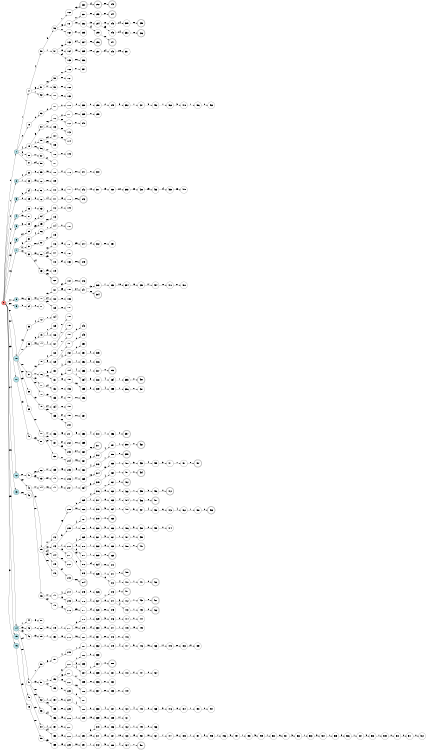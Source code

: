 digraph APTA {
__start0 [label="" shape="none"];

rankdir=LR;
size="8,5";

s0 [style="filled", color="black", fillcolor="#ff817b" shape="circle", label="0"];
s1 [style="filled", color="black", fillcolor="powderblue" shape="circle", label="1"];
s2 [style="filled", color="black", fillcolor="powderblue" shape="circle", label="2"];
s3 [style="filled", color="black", fillcolor="powderblue" shape="circle", label="3"];
s4 [style="filled", color="black", fillcolor="powderblue" shape="circle", label="4"];
s5 [style="filled", color="black", fillcolor="powderblue" shape="circle", label="5"];
s6 [style="filled", color="black", fillcolor="powderblue" shape="circle", label="6"];
s7 [style="filled", color="black", fillcolor="powderblue" shape="circle", label="7"];
s8 [style="filled", color="black", fillcolor="powderblue" shape="circle", label="8"];
s9 [style="filled", color="black", fillcolor="powderblue" shape="circle", label="9"];
s10 [style="filled", color="black", fillcolor="powderblue" shape="circle", label="10"];
s11 [style="filled", color="black", fillcolor="powderblue" shape="circle", label="11"];
s12 [style="filled", color="black", fillcolor="powderblue" shape="circle", label="12"];
s13 [style="filled", color="black", fillcolor="powderblue" shape="circle", label="13"];
s14 [style="filled", color="black", fillcolor="powderblue" shape="circle", label="14"];
s15 [style="filled", color="black", fillcolor="powderblue" shape="circle", label="15"];
s16 [style="filled", color="black", fillcolor="powderblue" shape="circle", label="16"];
s17 [style="filled", color="black", fillcolor="white" shape="circle", label="17"];
s18 [style="filled", color="black", fillcolor="white" shape="circle", label="18"];
s19 [style="filled", color="black", fillcolor="white" shape="circle", label="19"];
s20 [style="filled", color="black", fillcolor="white" shape="circle", label="20"];
s21 [style="filled", color="black", fillcolor="white" shape="circle", label="21"];
s22 [style="filled", color="black", fillcolor="white" shape="circle", label="22"];
s23 [style="filled", color="black", fillcolor="white" shape="circle", label="23"];
s24 [style="filled", color="black", fillcolor="white" shape="circle", label="24"];
s25 [style="filled", color="black", fillcolor="white" shape="circle", label="25"];
s26 [style="filled", color="black", fillcolor="white" shape="circle", label="26"];
s27 [style="filled", color="black", fillcolor="white" shape="circle", label="27"];
s28 [style="filled", color="black", fillcolor="white" shape="circle", label="28"];
s29 [style="filled", color="black", fillcolor="white" shape="circle", label="29"];
s30 [style="filled", color="black", fillcolor="white" shape="circle", label="30"];
s31 [style="filled", color="black", fillcolor="white" shape="circle", label="31"];
s32 [style="filled", color="black", fillcolor="white" shape="circle", label="32"];
s33 [style="filled", color="black", fillcolor="white" shape="circle", label="33"];
s34 [style="filled", color="black", fillcolor="white" shape="circle", label="34"];
s35 [style="filled", color="black", fillcolor="white" shape="circle", label="35"];
s36 [style="filled", color="black", fillcolor="white" shape="circle", label="36"];
s37 [style="rounded,filled", color="black", fillcolor="white" shape="doublecircle", label="37"];
s38 [style="filled", color="black", fillcolor="white" shape="circle", label="38"];
s39 [style="filled", color="black", fillcolor="white" shape="circle", label="39"];
s40 [style="filled", color="black", fillcolor="white" shape="circle", label="40"];
s41 [style="filled", color="black", fillcolor="white" shape="circle", label="41"];
s42 [style="filled", color="black", fillcolor="white" shape="circle", label="42"];
s43 [style="filled", color="black", fillcolor="white" shape="circle", label="43"];
s44 [style="filled", color="black", fillcolor="white" shape="circle", label="44"];
s45 [style="filled", color="black", fillcolor="white" shape="circle", label="45"];
s46 [style="filled", color="black", fillcolor="white" shape="circle", label="46"];
s47 [style="filled", color="black", fillcolor="white" shape="circle", label="47"];
s48 [style="filled", color="black", fillcolor="white" shape="circle", label="48"];
s49 [style="filled", color="black", fillcolor="white" shape="circle", label="49"];
s50 [style="filled", color="black", fillcolor="white" shape="circle", label="50"];
s51 [style="filled", color="black", fillcolor="white" shape="circle", label="51"];
s52 [style="filled", color="black", fillcolor="white" shape="circle", label="52"];
s53 [style="filled", color="black", fillcolor="white" shape="circle", label="53"];
s54 [style="filled", color="black", fillcolor="white" shape="circle", label="54"];
s55 [style="filled", color="black", fillcolor="white" shape="circle", label="55"];
s56 [style="filled", color="black", fillcolor="white" shape="circle", label="56"];
s57 [style="filled", color="black", fillcolor="white" shape="circle", label="57"];
s58 [style="filled", color="black", fillcolor="white" shape="circle", label="58"];
s59 [style="filled", color="black", fillcolor="white" shape="circle", label="59"];
s60 [style="filled", color="black", fillcolor="white" shape="circle", label="60"];
s61 [style="filled", color="black", fillcolor="white" shape="circle", label="61"];
s62 [style="filled", color="black", fillcolor="white" shape="circle", label="62"];
s63 [style="filled", color="black", fillcolor="white" shape="circle", label="63"];
s64 [style="filled", color="black", fillcolor="white" shape="circle", label="64"];
s65 [style="filled", color="black", fillcolor="white" shape="circle", label="65"];
s66 [style="filled", color="black", fillcolor="white" shape="circle", label="66"];
s67 [style="filled", color="black", fillcolor="white" shape="circle", label="67"];
s68 [style="filled", color="black", fillcolor="white" shape="circle", label="68"];
s69 [style="filled", color="black", fillcolor="white" shape="circle", label="69"];
s70 [style="filled", color="black", fillcolor="white" shape="circle", label="70"];
s71 [style="filled", color="black", fillcolor="white" shape="circle", label="71"];
s72 [style="filled", color="black", fillcolor="white" shape="circle", label="72"];
s73 [style="filled", color="black", fillcolor="white" shape="circle", label="73"];
s74 [style="filled", color="black", fillcolor="white" shape="circle", label="74"];
s75 [style="filled", color="black", fillcolor="white" shape="circle", label="75"];
s76 [style="filled", color="black", fillcolor="white" shape="circle", label="76"];
s77 [style="filled", color="black", fillcolor="white" shape="circle", label="77"];
s78 [style="filled", color="black", fillcolor="white" shape="circle", label="78"];
s79 [style="filled", color="black", fillcolor="white" shape="circle", label="79"];
s80 [style="filled", color="black", fillcolor="white" shape="circle", label="80"];
s81 [style="filled", color="black", fillcolor="white" shape="circle", label="81"];
s82 [style="filled", color="black", fillcolor="white" shape="circle", label="82"];
s83 [style="filled", color="black", fillcolor="white" shape="circle", label="83"];
s84 [style="filled", color="black", fillcolor="white" shape="circle", label="84"];
s85 [style="filled", color="black", fillcolor="white" shape="circle", label="85"];
s86 [style="filled", color="black", fillcolor="white" shape="circle", label="86"];
s87 [style="filled", color="black", fillcolor="white" shape="circle", label="87"];
s88 [style="filled", color="black", fillcolor="white" shape="circle", label="88"];
s89 [style="filled", color="black", fillcolor="white" shape="circle", label="89"];
s90 [style="filled", color="black", fillcolor="white" shape="circle", label="90"];
s91 [style="filled", color="black", fillcolor="white" shape="circle", label="91"];
s92 [style="filled", color="black", fillcolor="white" shape="circle", label="92"];
s93 [style="filled", color="black", fillcolor="white" shape="circle", label="93"];
s94 [style="filled", color="black", fillcolor="white" shape="circle", label="94"];
s95 [style="filled", color="black", fillcolor="white" shape="circle", label="95"];
s96 [style="filled", color="black", fillcolor="white" shape="circle", label="96"];
s97 [style="filled", color="black", fillcolor="white" shape="circle", label="97"];
s98 [style="filled", color="black", fillcolor="white" shape="circle", label="98"];
s99 [style="filled", color="black", fillcolor="white" shape="circle", label="99"];
s100 [style="filled", color="black", fillcolor="white" shape="circle", label="100"];
s101 [style="filled", color="black", fillcolor="white" shape="circle", label="101"];
s102 [style="filled", color="black", fillcolor="white" shape="circle", label="102"];
s103 [style="filled", color="black", fillcolor="white" shape="circle", label="103"];
s104 [style="filled", color="black", fillcolor="white" shape="circle", label="104"];
s105 [style="filled", color="black", fillcolor="white" shape="circle", label="105"];
s106 [style="filled", color="black", fillcolor="white" shape="circle", label="106"];
s107 [style="filled", color="black", fillcolor="white" shape="circle", label="107"];
s108 [style="filled", color="black", fillcolor="white" shape="circle", label="108"];
s109 [style="filled", color="black", fillcolor="white" shape="circle", label="109"];
s110 [style="filled", color="black", fillcolor="white" shape="circle", label="110"];
s111 [style="filled", color="black", fillcolor="white" shape="circle", label="111"];
s112 [style="filled", color="black", fillcolor="white" shape="circle", label="112"];
s113 [style="filled", color="black", fillcolor="white" shape="circle", label="113"];
s114 [style="filled", color="black", fillcolor="white" shape="circle", label="114"];
s115 [style="filled", color="black", fillcolor="white" shape="circle", label="115"];
s116 [style="filled", color="black", fillcolor="white" shape="circle", label="116"];
s117 [style="filled", color="black", fillcolor="white" shape="circle", label="117"];
s118 [style="filled", color="black", fillcolor="white" shape="circle", label="118"];
s119 [style="filled", color="black", fillcolor="white" shape="circle", label="119"];
s120 [style="rounded,filled", color="black", fillcolor="white" shape="doublecircle", label="120"];
s121 [style="filled", color="black", fillcolor="white" shape="circle", label="121"];
s122 [style="filled", color="black", fillcolor="white" shape="circle", label="122"];
s123 [style="filled", color="black", fillcolor="white" shape="circle", label="123"];
s124 [style="filled", color="black", fillcolor="white" shape="circle", label="124"];
s125 [style="filled", color="black", fillcolor="white" shape="circle", label="125"];
s126 [style="filled", color="black", fillcolor="white" shape="circle", label="126"];
s127 [style="filled", color="black", fillcolor="white" shape="circle", label="127"];
s128 [style="filled", color="black", fillcolor="white" shape="circle", label="128"];
s129 [style="filled", color="black", fillcolor="white" shape="circle", label="129"];
s130 [style="filled", color="black", fillcolor="white" shape="circle", label="130"];
s131 [style="filled", color="black", fillcolor="white" shape="circle", label="131"];
s132 [style="filled", color="black", fillcolor="white" shape="circle", label="132"];
s133 [style="filled", color="black", fillcolor="white" shape="circle", label="133"];
s134 [style="filled", color="black", fillcolor="white" shape="circle", label="134"];
s135 [style="filled", color="black", fillcolor="white" shape="circle", label="135"];
s136 [style="filled", color="black", fillcolor="white" shape="circle", label="136"];
s137 [style="filled", color="black", fillcolor="white" shape="circle", label="137"];
s138 [style="filled", color="black", fillcolor="white" shape="circle", label="138"];
s139 [style="filled", color="black", fillcolor="white" shape="circle", label="139"];
s140 [style="filled", color="black", fillcolor="white" shape="circle", label="140"];
s141 [style="filled", color="black", fillcolor="white" shape="circle", label="141"];
s142 [style="filled", color="black", fillcolor="white" shape="circle", label="142"];
s143 [style="filled", color="black", fillcolor="white" shape="circle", label="143"];
s144 [style="filled", color="black", fillcolor="white" shape="circle", label="144"];
s145 [style="filled", color="black", fillcolor="white" shape="circle", label="145"];
s146 [style="filled", color="black", fillcolor="white" shape="circle", label="146"];
s147 [style="filled", color="black", fillcolor="white" shape="circle", label="147"];
s148 [style="filled", color="black", fillcolor="white" shape="circle", label="148"];
s149 [style="filled", color="black", fillcolor="white" shape="circle", label="149"];
s150 [style="filled", color="black", fillcolor="white" shape="circle", label="150"];
s151 [style="filled", color="black", fillcolor="white" shape="circle", label="151"];
s152 [style="filled", color="black", fillcolor="white" shape="circle", label="152"];
s153 [style="filled", color="black", fillcolor="white" shape="circle", label="153"];
s154 [style="filled", color="black", fillcolor="white" shape="circle", label="154"];
s155 [style="filled", color="black", fillcolor="white" shape="circle", label="155"];
s156 [style="filled", color="black", fillcolor="white" shape="circle", label="156"];
s157 [style="filled", color="black", fillcolor="white" shape="circle", label="157"];
s158 [style="filled", color="black", fillcolor="white" shape="circle", label="158"];
s159 [style="filled", color="black", fillcolor="white" shape="circle", label="159"];
s160 [style="filled", color="black", fillcolor="white" shape="circle", label="160"];
s161 [style="filled", color="black", fillcolor="white" shape="circle", label="161"];
s162 [style="filled", color="black", fillcolor="white" shape="circle", label="162"];
s163 [style="filled", color="black", fillcolor="white" shape="circle", label="163"];
s164 [style="filled", color="black", fillcolor="white" shape="circle", label="164"];
s165 [style="filled", color="black", fillcolor="white" shape="circle", label="165"];
s166 [style="filled", color="black", fillcolor="white" shape="circle", label="166"];
s167 [style="filled", color="black", fillcolor="white" shape="circle", label="167"];
s168 [style="filled", color="black", fillcolor="white" shape="circle", label="168"];
s169 [style="filled", color="black", fillcolor="white" shape="circle", label="169"];
s170 [style="filled", color="black", fillcolor="white" shape="circle", label="170"];
s171 [style="filled", color="black", fillcolor="white" shape="circle", label="171"];
s172 [style="filled", color="black", fillcolor="white" shape="circle", label="172"];
s173 [style="filled", color="black", fillcolor="white" shape="circle", label="173"];
s174 [style="filled", color="black", fillcolor="white" shape="circle", label="174"];
s175 [style="filled", color="black", fillcolor="white" shape="circle", label="175"];
s176 [style="filled", color="black", fillcolor="white" shape="circle", label="176"];
s177 [style="filled", color="black", fillcolor="white" shape="circle", label="177"];
s178 [style="filled", color="black", fillcolor="white" shape="circle", label="178"];
s179 [style="filled", color="black", fillcolor="white" shape="circle", label="179"];
s180 [style="rounded,filled", color="black", fillcolor="white" shape="doublecircle", label="180"];
s181 [style="filled", color="black", fillcolor="white" shape="circle", label="181"];
s182 [style="filled", color="black", fillcolor="white" shape="circle", label="182"];
s183 [style="filled", color="black", fillcolor="white" shape="circle", label="183"];
s184 [style="filled", color="black", fillcolor="white" shape="circle", label="184"];
s185 [style="filled", color="black", fillcolor="white" shape="circle", label="185"];
s186 [style="filled", color="black", fillcolor="white" shape="circle", label="186"];
s187 [style="filled", color="black", fillcolor="white" shape="circle", label="187"];
s188 [style="filled", color="black", fillcolor="white" shape="circle", label="188"];
s189 [style="filled", color="black", fillcolor="white" shape="circle", label="189"];
s190 [style="filled", color="black", fillcolor="white" shape="circle", label="190"];
s191 [style="filled", color="black", fillcolor="white" shape="circle", label="191"];
s192 [style="filled", color="black", fillcolor="white" shape="circle", label="192"];
s193 [style="filled", color="black", fillcolor="white" shape="circle", label="193"];
s194 [style="filled", color="black", fillcolor="white" shape="circle", label="194"];
s195 [style="filled", color="black", fillcolor="white" shape="circle", label="195"];
s196 [style="filled", color="black", fillcolor="white" shape="circle", label="196"];
s197 [style="filled", color="black", fillcolor="white" shape="circle", label="197"];
s198 [style="filled", color="black", fillcolor="white" shape="circle", label="198"];
s199 [style="filled", color="black", fillcolor="white" shape="circle", label="199"];
s200 [style="filled", color="black", fillcolor="white" shape="circle", label="200"];
s201 [style="filled", color="black", fillcolor="white" shape="circle", label="201"];
s202 [style="filled", color="black", fillcolor="white" shape="circle", label="202"];
s203 [style="filled", color="black", fillcolor="white" shape="circle", label="203"];
s204 [style="filled", color="black", fillcolor="white" shape="circle", label="204"];
s205 [style="filled", color="black", fillcolor="white" shape="circle", label="205"];
s206 [style="filled", color="black", fillcolor="white" shape="circle", label="206"];
s207 [style="filled", color="black", fillcolor="white" shape="circle", label="207"];
s208 [style="filled", color="black", fillcolor="white" shape="circle", label="208"];
s209 [style="filled", color="black", fillcolor="white" shape="circle", label="209"];
s210 [style="filled", color="black", fillcolor="white" shape="circle", label="210"];
s211 [style="filled", color="black", fillcolor="white" shape="circle", label="211"];
s212 [style="filled", color="black", fillcolor="white" shape="circle", label="212"];
s213 [style="filled", color="black", fillcolor="white" shape="circle", label="213"];
s214 [style="filled", color="black", fillcolor="white" shape="circle", label="214"];
s215 [style="filled", color="black", fillcolor="white" shape="circle", label="215"];
s216 [style="filled", color="black", fillcolor="white" shape="circle", label="216"];
s217 [style="filled", color="black", fillcolor="white" shape="circle", label="217"];
s218 [style="filled", color="black", fillcolor="white" shape="circle", label="218"];
s219 [style="filled", color="black", fillcolor="white" shape="circle", label="219"];
s220 [style="filled", color="black", fillcolor="white" shape="circle", label="220"];
s221 [style="filled", color="black", fillcolor="white" shape="circle", label="221"];
s222 [style="filled", color="black", fillcolor="white" shape="circle", label="222"];
s223 [style="filled", color="black", fillcolor="white" shape="circle", label="223"];
s224 [style="filled", color="black", fillcolor="white" shape="circle", label="224"];
s225 [style="filled", color="black", fillcolor="white" shape="circle", label="225"];
s226 [style="filled", color="black", fillcolor="white" shape="circle", label="226"];
s227 [style="filled", color="black", fillcolor="white" shape="circle", label="227"];
s228 [style="filled", color="black", fillcolor="white" shape="circle", label="228"];
s229 [style="filled", color="black", fillcolor="white" shape="circle", label="229"];
s230 [style="rounded,filled", color="black", fillcolor="white" shape="doublecircle", label="230"];
s231 [style="filled", color="black", fillcolor="white" shape="circle", label="231"];
s232 [style="filled", color="black", fillcolor="white" shape="circle", label="232"];
s233 [style="filled", color="black", fillcolor="white" shape="circle", label="233"];
s234 [style="filled", color="black", fillcolor="white" shape="circle", label="234"];
s235 [style="filled", color="black", fillcolor="white" shape="circle", label="235"];
s236 [style="filled", color="black", fillcolor="white" shape="circle", label="236"];
s237 [style="filled", color="black", fillcolor="white" shape="circle", label="237"];
s238 [style="filled", color="black", fillcolor="white" shape="circle", label="238"];
s239 [style="filled", color="black", fillcolor="white" shape="circle", label="239"];
s240 [style="filled", color="black", fillcolor="white" shape="circle", label="240"];
s241 [style="filled", color="black", fillcolor="white" shape="circle", label="241"];
s242 [style="filled", color="black", fillcolor="white" shape="circle", label="242"];
s243 [style="rounded,filled", color="black", fillcolor="white" shape="doublecircle", label="243"];
s244 [style="filled", color="black", fillcolor="white" shape="circle", label="244"];
s245 [style="rounded,filled", color="black", fillcolor="white" shape="doublecircle", label="245"];
s246 [style="filled", color="black", fillcolor="white" shape="circle", label="246"];
s247 [style="filled", color="black", fillcolor="white" shape="circle", label="247"];
s248 [style="filled", color="black", fillcolor="white" shape="circle", label="248"];
s249 [style="filled", color="black", fillcolor="white" shape="circle", label="249"];
s250 [style="filled", color="black", fillcolor="white" shape="circle", label="250"];
s251 [style="filled", color="black", fillcolor="white" shape="circle", label="251"];
s252 [style="filled", color="black", fillcolor="white" shape="circle", label="252"];
s253 [style="filled", color="black", fillcolor="white" shape="circle", label="253"];
s254 [style="filled", color="black", fillcolor="white" shape="circle", label="254"];
s255 [style="filled", color="black", fillcolor="white" shape="circle", label="255"];
s256 [style="filled", color="black", fillcolor="white" shape="circle", label="256"];
s257 [style="filled", color="black", fillcolor="white" shape="circle", label="257"];
s258 [style="filled", color="black", fillcolor="white" shape="circle", label="258"];
s259 [style="filled", color="black", fillcolor="white" shape="circle", label="259"];
s260 [style="filled", color="black", fillcolor="white" shape="circle", label="260"];
s261 [style="filled", color="black", fillcolor="white" shape="circle", label="261"];
s262 [style="filled", color="black", fillcolor="white" shape="circle", label="262"];
s263 [style="filled", color="black", fillcolor="white" shape="circle", label="263"];
s264 [style="filled", color="black", fillcolor="white" shape="circle", label="264"];
s265 [style="filled", color="black", fillcolor="white" shape="circle", label="265"];
s266 [style="filled", color="black", fillcolor="white" shape="circle", label="266"];
s267 [style="filled", color="black", fillcolor="white" shape="circle", label="267"];
s268 [style="filled", color="black", fillcolor="white" shape="circle", label="268"];
s269 [style="filled", color="black", fillcolor="white" shape="circle", label="269"];
s270 [style="filled", color="black", fillcolor="white" shape="circle", label="270"];
s271 [style="filled", color="black", fillcolor="white" shape="circle", label="271"];
s272 [style="filled", color="black", fillcolor="white" shape="circle", label="272"];
s273 [style="filled", color="black", fillcolor="white" shape="circle", label="273"];
s274 [style="rounded,filled", color="black", fillcolor="white" shape="doublecircle", label="274"];
s275 [style="filled", color="black", fillcolor="white" shape="circle", label="275"];
s276 [style="filled", color="black", fillcolor="white" shape="circle", label="276"];
s277 [style="filled", color="black", fillcolor="white" shape="circle", label="277"];
s278 [style="filled", color="black", fillcolor="white" shape="circle", label="278"];
s279 [style="filled", color="black", fillcolor="white" shape="circle", label="279"];
s280 [style="filled", color="black", fillcolor="white" shape="circle", label="280"];
s281 [style="filled", color="black", fillcolor="white" shape="circle", label="281"];
s282 [style="filled", color="black", fillcolor="white" shape="circle", label="282"];
s283 [style="filled", color="black", fillcolor="white" shape="circle", label="283"];
s284 [style="filled", color="black", fillcolor="white" shape="circle", label="284"];
s285 [style="filled", color="black", fillcolor="white" shape="circle", label="285"];
s286 [style="filled", color="black", fillcolor="white" shape="circle", label="286"];
s287 [style="filled", color="black", fillcolor="white" shape="circle", label="287"];
s288 [style="filled", color="black", fillcolor="white" shape="circle", label="288"];
s289 [style="filled", color="black", fillcolor="white" shape="circle", label="289"];
s290 [style="filled", color="black", fillcolor="white" shape="circle", label="290"];
s291 [style="filled", color="black", fillcolor="white" shape="circle", label="291"];
s292 [style="rounded,filled", color="black", fillcolor="white" shape="doublecircle", label="292"];
s293 [style="filled", color="black", fillcolor="white" shape="circle", label="293"];
s294 [style="filled", color="black", fillcolor="white" shape="circle", label="294"];
s295 [style="filled", color="black", fillcolor="white" shape="circle", label="295"];
s296 [style="rounded,filled", color="black", fillcolor="white" shape="doublecircle", label="296"];
s297 [style="filled", color="black", fillcolor="white" shape="circle", label="297"];
s298 [style="filled", color="black", fillcolor="white" shape="circle", label="298"];
s299 [style="filled", color="black", fillcolor="white" shape="circle", label="299"];
s300 [style="filled", color="black", fillcolor="white" shape="circle", label="300"];
s301 [style="filled", color="black", fillcolor="white" shape="circle", label="301"];
s302 [style="filled", color="black", fillcolor="white" shape="circle", label="302"];
s303 [style="filled", color="black", fillcolor="white" shape="circle", label="303"];
s304 [style="rounded,filled", color="black", fillcolor="white" shape="doublecircle", label="304"];
s305 [style="filled", color="black", fillcolor="white" shape="circle", label="305"];
s306 [style="filled", color="black", fillcolor="white" shape="circle", label="306"];
s307 [style="filled", color="black", fillcolor="white" shape="circle", label="307"];
s308 [style="filled", color="black", fillcolor="white" shape="circle", label="308"];
s309 [style="filled", color="black", fillcolor="white" shape="circle", label="309"];
s310 [style="filled", color="black", fillcolor="white" shape="circle", label="310"];
s311 [style="rounded,filled", color="black", fillcolor="white" shape="doublecircle", label="311"];
s312 [style="filled", color="black", fillcolor="white" shape="circle", label="312"];
s313 [style="filled", color="black", fillcolor="white" shape="circle", label="313"];
s314 [style="filled", color="black", fillcolor="white" shape="circle", label="314"];
s315 [style="filled", color="black", fillcolor="white" shape="circle", label="315"];
s316 [style="filled", color="black", fillcolor="white" shape="circle", label="316"];
s317 [style="filled", color="black", fillcolor="white" shape="circle", label="317"];
s318 [style="filled", color="black", fillcolor="white" shape="circle", label="318"];
s319 [style="filled", color="black", fillcolor="white" shape="circle", label="319"];
s320 [style="filled", color="black", fillcolor="white" shape="circle", label="320"];
s321 [style="filled", color="black", fillcolor="white" shape="circle", label="321"];
s322 [style="filled", color="black", fillcolor="white" shape="circle", label="322"];
s323 [style="filled", color="black", fillcolor="white" shape="circle", label="323"];
s324 [style="filled", color="black", fillcolor="white" shape="circle", label="324"];
s325 [style="filled", color="black", fillcolor="white" shape="circle", label="325"];
s326 [style="filled", color="black", fillcolor="white" shape="circle", label="326"];
s327 [style="filled", color="black", fillcolor="white" shape="circle", label="327"];
s328 [style="filled", color="black", fillcolor="white" shape="circle", label="328"];
s329 [style="filled", color="black", fillcolor="white" shape="circle", label="329"];
s330 [style="filled", color="black", fillcolor="white" shape="circle", label="330"];
s331 [style="filled", color="black", fillcolor="white" shape="circle", label="331"];
s332 [style="filled", color="black", fillcolor="white" shape="circle", label="332"];
s333 [style="filled", color="black", fillcolor="white" shape="circle", label="333"];
s334 [style="filled", color="black", fillcolor="white" shape="circle", label="334"];
s335 [style="filled", color="black", fillcolor="white" shape="circle", label="335"];
s336 [style="filled", color="black", fillcolor="white" shape="circle", label="336"];
s337 [style="filled", color="black", fillcolor="white" shape="circle", label="337"];
s338 [style="filled", color="black", fillcolor="white" shape="circle", label="338"];
s339 [style="filled", color="black", fillcolor="white" shape="circle", label="339"];
s340 [style="filled", color="black", fillcolor="white" shape="circle", label="340"];
s341 [style="filled", color="black", fillcolor="white" shape="circle", label="341"];
s342 [style="filled", color="black", fillcolor="white" shape="circle", label="342"];
s343 [style="rounded,filled", color="black", fillcolor="white" shape="doublecircle", label="343"];
s344 [style="rounded,filled", color="black", fillcolor="white" shape="doublecircle", label="344"];
s345 [style="filled", color="black", fillcolor="white" shape="circle", label="345"];
s346 [style="filled", color="black", fillcolor="white" shape="circle", label="346"];
s347 [style="rounded,filled", color="black", fillcolor="white" shape="doublecircle", label="347"];
s348 [style="filled", color="black", fillcolor="white" shape="circle", label="348"];
s349 [style="filled", color="black", fillcolor="white" shape="circle", label="349"];
s350 [style="filled", color="black", fillcolor="white" shape="circle", label="350"];
s351 [style="filled", color="black", fillcolor="white" shape="circle", label="351"];
s352 [style="filled", color="black", fillcolor="white" shape="circle", label="352"];
s353 [style="rounded,filled", color="black", fillcolor="white" shape="doublecircle", label="353"];
s354 [style="filled", color="black", fillcolor="white" shape="circle", label="354"];
s355 [style="filled", color="black", fillcolor="white" shape="circle", label="355"];
s356 [style="filled", color="black", fillcolor="white" shape="circle", label="356"];
s357 [style="filled", color="black", fillcolor="white" shape="circle", label="357"];
s358 [style="filled", color="black", fillcolor="white" shape="circle", label="358"];
s359 [style="filled", color="black", fillcolor="white" shape="circle", label="359"];
s360 [style="filled", color="black", fillcolor="white" shape="circle", label="360"];
s361 [style="filled", color="black", fillcolor="white" shape="circle", label="361"];
s362 [style="filled", color="black", fillcolor="white" shape="circle", label="362"];
s363 [style="filled", color="black", fillcolor="white" shape="circle", label="363"];
s364 [style="filled", color="black", fillcolor="white" shape="circle", label="364"];
s365 [style="rounded,filled", color="black", fillcolor="white" shape="doublecircle", label="365"];
s366 [style="filled", color="black", fillcolor="white" shape="circle", label="366"];
s367 [style="filled", color="black", fillcolor="white" shape="circle", label="367"];
s368 [style="filled", color="black", fillcolor="white" shape="circle", label="368"];
s369 [style="rounded,filled", color="black", fillcolor="white" shape="doublecircle", label="369"];
s370 [style="filled", color="black", fillcolor="white" shape="circle", label="370"];
s371 [style="filled", color="black", fillcolor="white" shape="circle", label="371"];
s372 [style="filled", color="black", fillcolor="white" shape="circle", label="372"];
s373 [style="filled", color="black", fillcolor="white" shape="circle", label="373"];
s374 [style="filled", color="black", fillcolor="white" shape="circle", label="374"];
s375 [style="filled", color="black", fillcolor="white" shape="circle", label="375"];
s376 [style="filled", color="black", fillcolor="white" shape="circle", label="376"];
s377 [style="filled", color="black", fillcolor="white" shape="circle", label="377"];
s378 [style="filled", color="black", fillcolor="white" shape="circle", label="378"];
s379 [style="filled", color="black", fillcolor="white" shape="circle", label="379"];
s380 [style="rounded,filled", color="black", fillcolor="white" shape="doublecircle", label="380"];
s381 [style="filled", color="black", fillcolor="white" shape="circle", label="381"];
s382 [style="filled", color="black", fillcolor="white" shape="circle", label="382"];
s383 [style="filled", color="black", fillcolor="white" shape="circle", label="383"];
s384 [style="filled", color="black", fillcolor="white" shape="circle", label="384"];
s385 [style="filled", color="black", fillcolor="white" shape="circle", label="385"];
s386 [style="filled", color="black", fillcolor="white" shape="circle", label="386"];
s387 [style="filled", color="black", fillcolor="white" shape="circle", label="387"];
s388 [style="filled", color="black", fillcolor="white" shape="circle", label="388"];
s389 [style="filled", color="black", fillcolor="white" shape="circle", label="389"];
s390 [style="filled", color="black", fillcolor="white" shape="circle", label="390"];
s391 [style="filled", color="black", fillcolor="white" shape="circle", label="391"];
s392 [style="filled", color="black", fillcolor="white" shape="circle", label="392"];
s393 [style="filled", color="black", fillcolor="white" shape="circle", label="393"];
s394 [style="filled", color="black", fillcolor="white" shape="circle", label="394"];
s395 [style="filled", color="black", fillcolor="white" shape="circle", label="395"];
s396 [style="filled", color="black", fillcolor="white" shape="circle", label="396"];
s397 [style="rounded,filled", color="black", fillcolor="white" shape="doublecircle", label="397"];
s398 [style="filled", color="black", fillcolor="white" shape="circle", label="398"];
s399 [style="rounded,filled", color="black", fillcolor="white" shape="doublecircle", label="399"];
s400 [style="filled", color="black", fillcolor="white" shape="circle", label="400"];
s401 [style="filled", color="black", fillcolor="white" shape="circle", label="401"];
s402 [style="rounded,filled", color="black", fillcolor="white" shape="doublecircle", label="402"];
s403 [style="filled", color="black", fillcolor="white" shape="circle", label="403"];
s404 [style="filled", color="black", fillcolor="white" shape="circle", label="404"];
s405 [style="filled", color="black", fillcolor="white" shape="circle", label="405"];
s406 [style="filled", color="black", fillcolor="white" shape="circle", label="406"];
s407 [style="filled", color="black", fillcolor="white" shape="circle", label="407"];
s408 [style="filled", color="black", fillcolor="white" shape="circle", label="408"];
s409 [style="rounded,filled", color="black", fillcolor="white" shape="doublecircle", label="409"];
s410 [style="filled", color="black", fillcolor="white" shape="circle", label="410"];
s411 [style="rounded,filled", color="black", fillcolor="white" shape="doublecircle", label="411"];
s412 [style="filled", color="black", fillcolor="white" shape="circle", label="412"];
s413 [style="filled", color="black", fillcolor="white" shape="circle", label="413"];
s414 [style="filled", color="black", fillcolor="white" shape="circle", label="414"];
s415 [style="filled", color="black", fillcolor="white" shape="circle", label="415"];
s416 [style="filled", color="black", fillcolor="white" shape="circle", label="416"];
s417 [style="filled", color="black", fillcolor="white" shape="circle", label="417"];
s418 [style="filled", color="black", fillcolor="white" shape="circle", label="418"];
s419 [style="filled", color="black", fillcolor="white" shape="circle", label="419"];
s420 [style="filled", color="black", fillcolor="white" shape="circle", label="420"];
s421 [style="filled", color="black", fillcolor="white" shape="circle", label="421"];
s422 [style="filled", color="black", fillcolor="white" shape="circle", label="422"];
s423 [style="filled", color="black", fillcolor="white" shape="circle", label="423"];
s424 [style="filled", color="black", fillcolor="white" shape="circle", label="424"];
s425 [style="rounded,filled", color="black", fillcolor="white" shape="doublecircle", label="425"];
s426 [style="rounded,filled", color="black", fillcolor="white" shape="doublecircle", label="426"];
s427 [style="filled", color="black", fillcolor="white" shape="circle", label="427"];
s428 [style="filled", color="black", fillcolor="white" shape="circle", label="428"];
s429 [style="filled", color="black", fillcolor="white" shape="circle", label="429"];
s430 [style="rounded,filled", color="black", fillcolor="white" shape="doublecircle", label="430"];
s431 [style="filled", color="black", fillcolor="white" shape="circle", label="431"];
s432 [style="rounded,filled", color="black", fillcolor="white" shape="doublecircle", label="432"];
s433 [style="filled", color="black", fillcolor="white" shape="circle", label="433"];
s434 [style="rounded,filled", color="black", fillcolor="white" shape="doublecircle", label="434"];
s435 [style="filled", color="black", fillcolor="white" shape="circle", label="435"];
s436 [style="filled", color="black", fillcolor="white" shape="circle", label="436"];
s437 [style="filled", color="black", fillcolor="white" shape="circle", label="437"];
s438 [style="filled", color="black", fillcolor="white" shape="circle", label="438"];
s439 [style="filled", color="black", fillcolor="white" shape="circle", label="439"];
s440 [style="rounded,filled", color="black", fillcolor="white" shape="doublecircle", label="440"];
s441 [style="filled", color="black", fillcolor="white" shape="circle", label="441"];
s442 [style="filled", color="black", fillcolor="white" shape="circle", label="442"];
s443 [style="filled", color="black", fillcolor="white" shape="circle", label="443"];
s444 [style="filled", color="black", fillcolor="white" shape="circle", label="444"];
s445 [style="filled", color="black", fillcolor="white" shape="circle", label="445"];
s446 [style="filled", color="black", fillcolor="white" shape="circle", label="446"];
s447 [style="filled", color="black", fillcolor="white" shape="circle", label="447"];
s448 [style="filled", color="black", fillcolor="white" shape="circle", label="448"];
s449 [style="filled", color="black", fillcolor="white" shape="circle", label="449"];
s450 [style="filled", color="black", fillcolor="white" shape="circle", label="450"];
s451 [style="rounded,filled", color="black", fillcolor="white" shape="doublecircle", label="451"];
s452 [style="filled", color="black", fillcolor="white" shape="circle", label="452"];
s453 [style="filled", color="black", fillcolor="white" shape="circle", label="453"];
s454 [style="filled", color="black", fillcolor="white" shape="circle", label="454"];
s455 [style="filled", color="black", fillcolor="white" shape="circle", label="455"];
s456 [style="filled", color="black", fillcolor="white" shape="circle", label="456"];
s457 [style="rounded,filled", color="black", fillcolor="white" shape="doublecircle", label="457"];
s458 [style="filled", color="black", fillcolor="white" shape="circle", label="458"];
s459 [style="filled", color="black", fillcolor="white" shape="circle", label="459"];
s460 [style="rounded,filled", color="black", fillcolor="white" shape="doublecircle", label="460"];
s461 [style="rounded,filled", color="black", fillcolor="white" shape="doublecircle", label="461"];
s462 [style="rounded,filled", color="black", fillcolor="white" shape="doublecircle", label="462"];
s463 [style="filled", color="black", fillcolor="white" shape="circle", label="463"];
s464 [style="filled", color="black", fillcolor="white" shape="circle", label="464"];
s465 [style="filled", color="black", fillcolor="white" shape="circle", label="465"];
s466 [style="filled", color="black", fillcolor="white" shape="circle", label="466"];
s467 [style="filled", color="black", fillcolor="white" shape="circle", label="467"];
s468 [style="filled", color="black", fillcolor="white" shape="circle", label="468"];
s469 [style="filled", color="black", fillcolor="white" shape="circle", label="469"];
s470 [style="filled", color="black", fillcolor="white" shape="circle", label="470"];
s471 [style="filled", color="black", fillcolor="white" shape="circle", label="471"];
s472 [style="rounded,filled", color="black", fillcolor="white" shape="doublecircle", label="472"];
s473 [style="filled", color="black", fillcolor="white" shape="circle", label="473"];
s474 [style="filled", color="black", fillcolor="white" shape="circle", label="474"];
s475 [style="filled", color="black", fillcolor="white" shape="circle", label="475"];
s476 [style="filled", color="black", fillcolor="white" shape="circle", label="476"];
s477 [style="filled", color="black", fillcolor="white" shape="circle", label="477"];
s478 [style="filled", color="black", fillcolor="white" shape="circle", label="478"];
s479 [style="filled", color="black", fillcolor="white" shape="circle", label="479"];
s480 [style="filled", color="black", fillcolor="white" shape="circle", label="480"];
s481 [style="filled", color="black", fillcolor="white" shape="circle", label="481"];
s482 [style="filled", color="black", fillcolor="white" shape="circle", label="482"];
s483 [style="filled", color="black", fillcolor="white" shape="circle", label="483"];
s484 [style="filled", color="black", fillcolor="white" shape="circle", label="484"];
s485 [style="filled", color="black", fillcolor="white" shape="circle", label="485"];
s486 [style="filled", color="black", fillcolor="white" shape="circle", label="486"];
s487 [style="rounded,filled", color="black", fillcolor="white" shape="doublecircle", label="487"];
s488 [style="filled", color="black", fillcolor="white" shape="circle", label="488"];
s489 [style="filled", color="black", fillcolor="white" shape="circle", label="489"];
s490 [style="filled", color="black", fillcolor="white" shape="circle", label="490"];
s491 [style="filled", color="black", fillcolor="white" shape="circle", label="491"];
s492 [style="filled", color="black", fillcolor="white" shape="circle", label="492"];
s493 [style="rounded,filled", color="black", fillcolor="white" shape="doublecircle", label="493"];
s494 [style="filled", color="black", fillcolor="white" shape="circle", label="494"];
s495 [style="filled", color="black", fillcolor="white" shape="circle", label="495"];
s496 [style="filled", color="black", fillcolor="white" shape="circle", label="496"];
s497 [style="filled", color="black", fillcolor="white" shape="circle", label="497"];
s498 [style="filled", color="black", fillcolor="white" shape="circle", label="498"];
s499 [style="filled", color="black", fillcolor="white" shape="circle", label="499"];
s500 [style="filled", color="black", fillcolor="white" shape="circle", label="500"];
s501 [style="filled", color="black", fillcolor="white" shape="circle", label="501"];
s502 [style="filled", color="black", fillcolor="white" shape="circle", label="502"];
s503 [style="filled", color="black", fillcolor="white" shape="circle", label="503"];
s504 [style="filled", color="black", fillcolor="white" shape="circle", label="504"];
s505 [style="filled", color="black", fillcolor="white" shape="circle", label="505"];
s506 [style="filled", color="black", fillcolor="white" shape="circle", label="506"];
s507 [style="filled", color="black", fillcolor="white" shape="circle", label="507"];
s508 [style="filled", color="black", fillcolor="white" shape="circle", label="508"];
s509 [style="filled", color="black", fillcolor="white" shape="circle", label="509"];
s510 [style="filled", color="black", fillcolor="white" shape="circle", label="510"];
s511 [style="filled", color="black", fillcolor="white" shape="circle", label="511"];
s512 [style="filled", color="black", fillcolor="white" shape="circle", label="512"];
s0 -> s1 [label="0"];
s0 -> s2 [label="1"];
s0 -> s3 [label="2"];
s0 -> s4 [label="4"];
s0 -> s5 [label="6"];
s0 -> s6 [label="13"];
s0 -> s7 [label="16"];
s0 -> s8 [label="17"];
s0 -> s9 [label="20"];
s0 -> s10 [label="21"];
s0 -> s11 [label="22"];
s0 -> s12 [label="23"];
s0 -> s13 [label="24"];
s0 -> s14 [label="26"];
s0 -> s15 [label="29"];
s0 -> s16 [label="31"];
s1 -> s17 [label="1"];
s1 -> s18 [label="2"];
s1 -> s19 [label="4"];
s1 -> s20 [label="5"];
s1 -> s21 [label="7"];
s2 -> s22 [label="4"];
s2 -> s23 [label="7"];
s3 -> s24 [label="3"];
s3 -> s25 [label="8"];
s4 -> s26 [label="1"];
s4 -> s27 [label="13"];
s5 -> s28 [label="3"];
s6 -> s29 [label="24"];
s7 -> s30 [label="5"];
s7 -> s31 [label="17"];
s7 -> s32 [label="18"];
s8 -> s33 [label="16"];
s9 -> s34 [label="5"];
s10 -> s35 [label="16"];
s10 -> s36 [label="17"];
s10 -> s37 [label="20"];
s10 -> s38 [label="22"];
s10 -> s39 [label="23"];
s11 -> s40 [label="19"];
s12 -> s41 [label="21"];
s12 -> s42 [label="22"];
s13 -> s43 [label="26"];
s14 -> s44 [label="7"];
s14 -> s45 [label="13"];
s14 -> s46 [label="15"];
s14 -> s47 [label="24"];
s15 -> s48 [label="28"];
s16 -> s49 [label="29"];
s17 -> s50 [label="4"];
s17 -> s51 [label="5"];
s17 -> s52 [label="7"];
s18 -> s53 [label="0"];
s19 -> s54 [label="5"];
s19 -> s55 [label="7"];
s19 -> s56 [label="16"];
s20 -> s57 [label="17"];
s21 -> s58 [label="24"];
s22 -> s59 [label="5"];
s23 -> s60 [label="13"];
s24 -> s61 [label="6"];
s25 -> s62 [label="9"];
s26 -> s63 [label="0"];
s28 -> s64 [label="2"];
s29 -> s65 [label="25"];
s30 -> s66 [label="4"];
s31 -> s67 [label="20"];
s32 -> s68 [label="19"];
s32 -> s69 [label="24"];
s33 -> s70 [label="18"];
s34 -> s71 [label="0"];
s35 -> s72 [label="4"];
s36 -> s73 [label="5"];
s36 -> s74 [label="16"];
s37 -> s75 [label="16"];
s37 -> s76 [label="17"];
s37 -> s77 [label="19"];
s37 -> s78 [label="22"];
s38 -> s79 [label="19"];
s39 -> s80 [label="22"];
s40 -> s81 [label="26"];
s41 -> s82 [label="20"];
s41 -> s83 [label="23"];
s42 -> s84 [label="17"];
s42 -> s85 [label="19"];
s42 -> s86 [label="20"];
s44 -> s87 [label="6"];
s45 -> s88 [label="7"];
s46 -> s89 [label="13"];
s47 -> s90 [label="7"];
s47 -> s91 [label="13"];
s47 -> s92 [label="18"];
s47 -> s93 [label="26"];
s48 -> s94 [label="25"];
s49 -> s95 [label="28"];
s50 -> s96 [label="5"];
s50 -> s97 [label="7"];
s51 -> s98 [label="16"];
s51 -> s99 [label="17"];
s52 -> s100 [label="13"];
s53 -> s101 [label="2"];
s54 -> s102 [label="16"];
s54 -> s103 [label="17"];
s55 -> s104 [label="24"];
s55 -> s105 [label="26"];
s56 -> s106 [label="17"];
s57 -> s107 [label="21"];
s59 -> s108 [label="16"];
s60 -> s109 [label="26"];
s61 -> s110 [label="7"];
s62 -> s111 [label="14"];
s64 -> s112 [label="0"];
s65 -> s113 [label="28"];
s66 -> s114 [label="1"];
s67 -> s115 [label="21"];
s68 -> s116 [label="18"];
s68 -> s117 [label="24"];
s68 -> s118 [label="25"];
s69 -> s119 [label="25"];
s69 -> s120 [label="26"];
s70 -> s121 [label="19"];
s70 -> s122 [label="24"];
s70 -> s123 [label="25"];
s72 -> s124 [label="1"];
s73 -> s125 [label="1"];
s73 -> s126 [label="4"];
s74 -> s127 [label="4"];
s75 -> s128 [label="4"];
s75 -> s129 [label="5"];
s76 -> s130 [label="5"];
s76 -> s131 [label="16"];
s77 -> s132 [label="24"];
s78 -> s133 [label="19"];
s79 -> s134 [label="24"];
s79 -> s135 [label="25"];
s80 -> s136 [label="17"];
s80 -> s137 [label="19"];
s80 -> s138 [label="20"];
s82 -> s139 [label="17"];
s83 -> s140 [label="22"];
s84 -> s141 [label="16"];
s85 -> s142 [label="17"];
s85 -> s143 [label="18"];
s85 -> s144 [label="24"];
s85 -> s145 [label="25"];
s85 -> s146 [label="26"];
s86 -> s147 [label="17"];
s86 -> s148 [label="22"];
s88 -> s149 [label="18"];
s89 -> s150 [label="7"];
s90 -> s151 [label="6"];
s91 -> s152 [label="7"];
s91 -> s153 [label="12"];
s92 -> s154 [label="7"];
s92 -> s155 [label="16"];
s93 -> s156 [label="24"];
s94 -> s157 [label="7"];
s94 -> s158 [label="24"];
s95 -> s159 [label="25"];
s96 -> s160 [label="7"];
s96 -> s161 [label="16"];
s96 -> s162 [label="17"];
s97 -> s163 [label="13"];
s97 -> s164 [label="18"];
s97 -> s165 [label="24"];
s98 -> s166 [label="17"];
s98 -> s167 [label="20"];
s99 -> s168 [label="20"];
s100 -> s169 [label="26"];
s101 -> s170 [label="0"];
s102 -> s171 [label="17"];
s102 -> s172 [label="20"];
s103 -> s173 [label="20"];
s104 -> s174 [label="26"];
s106 -> s175 [label="21"];
s108 -> s176 [label="17"];
s110 -> s177 [label="13"];
s111 -> s178 [label="15"];
s112 -> s179 [label="2"];
s114 -> s180 [label="0"];
s116 -> s181 [label="19"];
s117 -> s182 [label="26"];
s118 -> s183 [label="24"];
s121 -> s184 [label="24"];
s121 -> s185 [label="25"];
s122 -> s186 [label="26"];
s123 -> s187 [label="26"];
s127 -> s188 [label="0"];
s127 -> s189 [label="1"];
s128 -> s190 [label="1"];
s129 -> s191 [label="1"];
s129 -> s192 [label="4"];
s130 -> s193 [label="4"];
s131 -> s194 [label="5"];
s131 -> s195 [label="18"];
s132 -> s196 [label="26"];
s133 -> s197 [label="24"];
s134 -> s198 [label="26"];
s135 -> s199 [label="24"];
s135 -> s200 [label="26"];
s136 -> s201 [label="16"];
s137 -> s202 [label="24"];
s137 -> s203 [label="25"];
s138 -> s204 [label="17"];
s139 -> s205 [label="16"];
s140 -> s206 [label="20"];
s141 -> s207 [label="5"];
s142 -> s208 [label="16"];
s143 -> s209 [label="5"];
s143 -> s210 [label="7"];
s143 -> s211 [label="16"];
s144 -> s212 [label="26"];
s145 -> s213 [label="24"];
s147 -> s214 [label="4"];
s147 -> s215 [label="16"];
s148 -> s216 [label="19"];
s149 -> s217 [label="7"];
s150 -> s218 [label="18"];
s151 -> s219 [label="4"];
s152 -> s220 [label="6"];
s152 -> s221 [label="16"];
s152 -> s222 [label="18"];
s153 -> s223 [label="9"];
s154 -> s224 [label="6"];
s155 -> s225 [label="20"];
s156 -> s226 [label="13"];
s157 -> s227 [label="6"];
s158 -> s228 [label="13"];
s159 -> s229 [label="19"];
s160 -> s230 [label="13"];
s161 -> s231 [label="17"];
s161 -> s232 [label="18"];
s162 -> s233 [label="21"];
s163 -> s234 [label="24"];
s164 -> s235 [label="19"];
s165 -> s236 [label="26"];
s166 -> s237 [label="21"];
s170 -> s238 [label="2"];
s171 -> s239 [label="20"];
s172 -> s240 [label="21"];
s176 -> s241 [label="20"];
s177 -> s242 [label="24"];
s178 -> s243 [label="26"];
s181 -> s244 [label="25"];
s183 -> s245 [label="26"];
s184 -> s246 [label="26"];
s185 -> s247 [label="24"];
s190 -> s248 [label="0"];
s191 -> s249 [label="0"];
s192 -> s250 [label="0"];
s192 -> s251 [label="1"];
s193 -> s252 [label="1"];
s194 -> s253 [label="4"];
s194 -> s254 [label="7"];
s195 -> s255 [label="16"];
s197 -> s256 [label="26"];
s199 -> s257 [label="26"];
s201 -> s258 [label="5"];
s202 -> s259 [label="26"];
s203 -> s260 [label="24"];
s204 -> s261 [label="16"];
s205 -> s262 [label="5"];
s206 -> s263 [label="17"];
s207 -> s264 [label="7"];
s208 -> s265 [label="5"];
s208 -> s266 [label="18"];
s209 -> s267 [label="4"];
s209 -> s268 [label="7"];
s210 -> s269 [label="4"];
s210 -> s270 [label="5"];
s210 -> s271 [label="6"];
s210 -> s272 [label="13"];
s211 -> s273 [label="5"];
s213 -> s274 [label="26"];
s214 -> s275 [label="1"];
s215 -> s276 [label="5"];
s216 -> s277 [label="25"];
s217 -> s278 [label="6"];
s217 -> s279 [label="18"];
s218 -> s280 [label="16"];
s219 -> s281 [label="1"];
s220 -> s282 [label="1"];
s220 -> s283 [label="3"];
s220 -> s284 [label="4"];
s221 -> s285 [label="17"];
s222 -> s286 [label="16"];
s223 -> s287 [label="8"];
s224 -> s288 [label="4"];
s226 -> s289 [label="7"];
s228 -> s290 [label="7"];
s229 -> s291 [label="18"];
s230 -> s292 [label="24"];
s231 -> s293 [label="20"];
s232 -> s294 [label="19"];
s232 -> s295 [label="24"];
s234 -> s296 [label="26"];
s235 -> s297 [label="18"];
s238 -> s298 [label="0"];
s239 -> s299 [label="21"];
s241 -> s300 [label="21"];
s242 -> s301 [label="18"];
s244 -> s302 [label="24"];
s247 -> s303 [label="13"];
s247 -> s304 [label="26"];
s251 -> s305 [label="0"];
s252 -> s306 [label="0"];
s253 -> s307 [label="1"];
s254 -> s308 [label="5"];
s255 -> s309 [label="5"];
s258 -> s310 [label="4"];
s260 -> s311 [label="26"];
s261 -> s312 [label="5"];
s262 -> s313 [label="4"];
s263 -> s314 [label="16"];
s264 -> s315 [label="6"];
s265 -> s316 [label="4"];
s265 -> s317 [label="7"];
s266 -> s318 [label="7"];
s267 -> s319 [label="1"];
s268 -> s320 [label="6"];
s269 -> s321 [label="6"];
s270 -> s322 [label="7"];
s271 -> s323 [label="1"];
s272 -> s324 [label="24"];
s273 -> s325 [label="4"];
s275 -> s326 [label="0"];
s276 -> s327 [label="4"];
s277 -> s328 [label="24"];
s278 -> s329 [label="1"];
s279 -> s330 [label="24"];
s280 -> s331 [label="17"];
s281 -> s332 [label="0"];
s282 -> s333 [label="0"];
s284 -> s334 [label="1"];
s284 -> s335 [label="3"];
s285 -> s336 [label="20"];
s286 -> s337 [label="17"];
s288 -> s338 [label="6"];
s289 -> s339 [label="18"];
s290 -> s340 [label="5"];
s290 -> s341 [label="18"];
s291 -> s342 [label="7"];
s292 -> s343 [label="26"];
s293 -> s344 [label="21"];
s294 -> s345 [label="18"];
s294 -> s346 [label="25"];
s295 -> s347 [label="26"];
s297 -> s348 [label="24"];
s298 -> s349 [label="2"];
s301 -> s350 [label="19"];
s302 -> s351 [label="26"];
s303 -> s352 [label="7"];
s307 -> s353 [label="0"];
s308 -> s354 [label="4"];
s309 -> s355 [label="4"];
s310 -> s356 [label="1"];
s312 -> s357 [label="4"];
s313 -> s358 [label="1"];
s314 -> s359 [label="18"];
s315 -> s360 [label="4"];
s316 -> s361 [label="1"];
s316 -> s362 [label="6"];
s317 -> s363 [label="6"];
s318 -> s364 [label="5"];
s319 -> s365 [label="0"];
s320 -> s366 [label="3"];
s321 -> s367 [label="3"];
s322 -> s368 [label="6"];
s323 -> s369 [label="0"];
s324 -> s370 [label="26"];
s325 -> s371 [label="1"];
s325 -> s372 [label="6"];
s327 -> s373 [label="1"];
s327 -> s374 [label="6"];
s328 -> s375 [label="26"];
s329 -> s376 [label="3"];
s330 -> s377 [label="18"];
s331 -> s378 [label="20"];
s332 -> s379 [label="1"];
s334 -> s380 [label="0"];
s335 -> s381 [label="1"];
s336 -> s382 [label="21"];
s337 -> s383 [label="20"];
s338 -> s384 [label="4"];
s339 -> s385 [label="16"];
s340 -> s386 [label="6"];
s341 -> s387 [label="19"];
s342 -> s388 [label="5"];
s345 -> s389 [label="24"];
s346 -> s390 [label="24"];
s348 -> s391 [label="26"];
s349 -> s392 [label="3"];
s350 -> s393 [label="22"];
s352 -> s394 [label="18"];
s354 -> s395 [label="1"];
s355 -> s396 [label="1"];
s356 -> s397 [label="0"];
s357 -> s398 [label="1"];
s358 -> s399 [label="0"];
s359 -> s400 [label="7"];
s360 -> s401 [label="1"];
s361 -> s402 [label="0"];
s362 -> s403 [label="4"];
s363 -> s404 [label="4"];
s364 -> s405 [label="7"];
s366 -> s406 [label="1"];
s367 -> s407 [label="1"];
s368 -> s408 [label="1"];
s371 -> s409 [label="0"];
s372 -> s410 [label="4"];
s373 -> s411 [label="0"];
s374 -> s412 [label="3"];
s374 -> s413 [label="4"];
s376 -> s414 [label="2"];
s377 -> s415 [label="7"];
s378 -> s416 [label="21"];
s379 -> s417 [label="4"];
s381 -> s418 [label="3"];
s383 -> s419 [label="21"];
s384 -> s420 [label="6"];
s385 -> s421 [label="17"];
s386 -> s422 [label="4"];
s387 -> s423 [label="18"];
s388 -> s424 [label="4"];
s389 -> s425 [label="26"];
s390 -> s426 [label="26"];
s392 -> s427 [label="1"];
s393 -> s428 [label="28"];
s394 -> s429 [label="16"];
s395 -> s430 [label="0"];
s396 -> s431 [label="0"];
s398 -> s432 [label="0"];
s400 -> s433 [label="5"];
s401 -> s434 [label="0"];
s403 -> s435 [label="1"];
s404 -> s436 [label="1"];
s405 -> s437 [label="5"];
s406 -> s438 [label="3"];
s407 -> s439 [label="0"];
s408 -> s440 [label="0"];
s410 -> s441 [label="1"];
s412 -> s442 [label="1"];
s413 -> s443 [label="1"];
s414 -> s444 [label="0"];
s415 -> s445 [label="18"];
s417 -> s446 [label="5"];
s418 -> s447 [label="2"];
s420 -> s448 [label="4"];
s422 -> s449 [label="1"];
s423 -> s450 [label="19"];
s424 -> s451 [label="1"];
s427 -> s452 [label="3"];
s428 -> s453 [label="25"];
s429 -> s454 [label="17"];
s433 -> s455 [label="4"];
s435 -> s456 [label="3"];
s436 -> s457 [label="0"];
s437 -> s458 [label="4"];
s438 -> s459 [label="2"];
s441 -> s460 [label="0"];
s442 -> s461 [label="0"];
s443 -> s462 [label="0"];
s446 -> s463 [label="16"];
s447 -> s464 [label="0"];
s448 -> s465 [label="6"];
s449 -> s466 [label="0"];
s450 -> s467 [label="18"];
s452 -> s468 [label="1"];
s453 -> s469 [label="24"];
s454 -> s470 [label="20"];
s455 -> s471 [label="3"];
s456 -> s472 [label="0"];
s458 -> s473 [label="6"];
s459 -> s474 [label="0"];
s463 -> s475 [label="17"];
s465 -> s476 [label="3"];
s467 -> s477 [label="7"];
s468 -> s478 [label="3"];
s469 -> s479 [label="26"];
s470 -> s480 [label="21"];
s471 -> s481 [label="1"];
s473 -> s482 [label="4"];
s475 -> s483 [label="20"];
s476 -> s484 [label="6"];
s477 -> s485 [label="18"];
s478 -> s486 [label="1"];
s481 -> s487 [label="0"];
s482 -> s488 [label="1"];
s483 -> s489 [label="21"];
s484 -> s490 [label="1"];
s485 -> s491 [label="7"];
s486 -> s492 [label="0"];
s488 -> s493 [label="0"];
s490 -> s494 [label="0"];
s491 -> s495 [label="5"];
s495 -> s496 [label="7"];
s496 -> s497 [label="5"];
s497 -> s498 [label="7"];
s498 -> s499 [label="5"];
s499 -> s500 [label="7"];
s500 -> s501 [label="6"];
s501 -> s502 [label="3"];
s502 -> s503 [label="1"];
s503 -> s504 [label="3"];
s504 -> s505 [label="1"];
s505 -> s506 [label="3"];
s506 -> s507 [label="1"];
s507 -> s508 [label="3"];
s508 -> s509 [label="1"];
s509 -> s510 [label="0"];
s510 -> s511 [label="2"];
s511 -> s512 [label="0"];

}